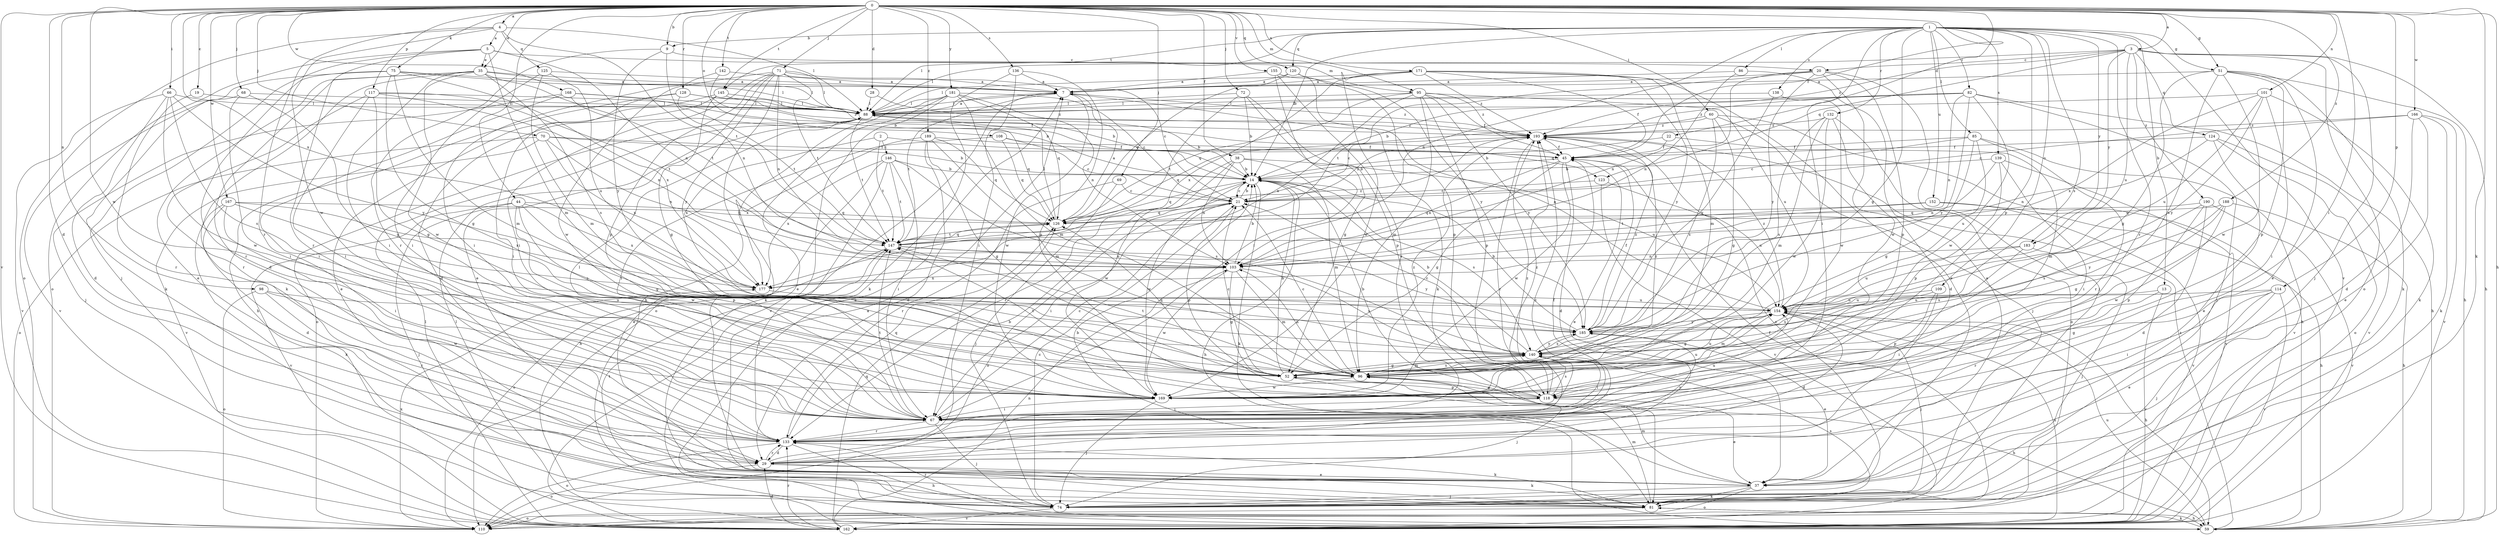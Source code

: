 strict digraph  {
0;
1;
2;
3;
4;
5;
7;
9;
13;
14;
19;
20;
21;
22;
28;
29;
35;
37;
38;
44;
45;
51;
52;
59;
60;
66;
67;
68;
69;
70;
71;
72;
74;
75;
81;
82;
85;
86;
88;
95;
96;
98;
101;
103;
108;
109;
110;
114;
117;
118;
120;
123;
124;
125;
126;
128;
132;
133;
136;
138;
139;
140;
142;
145;
146;
147;
152;
154;
155;
162;
166;
167;
168;
169;
171;
177;
181;
183;
185;
188;
189;
190;
193;
0 -> 3  [label=a];
0 -> 4  [label=a];
0 -> 9  [label=b];
0 -> 19  [label=c];
0 -> 22  [label=d];
0 -> 28  [label=d];
0 -> 29  [label=d];
0 -> 35  [label=e];
0 -> 38  [label=f];
0 -> 44  [label=f];
0 -> 45  [label=f];
0 -> 51  [label=g];
0 -> 59  [label=h];
0 -> 60  [label=i];
0 -> 66  [label=i];
0 -> 67  [label=i];
0 -> 68  [label=j];
0 -> 69  [label=j];
0 -> 70  [label=j];
0 -> 71  [label=j];
0 -> 72  [label=j];
0 -> 75  [label=k];
0 -> 81  [label=k];
0 -> 95  [label=m];
0 -> 98  [label=n];
0 -> 101  [label=n];
0 -> 108  [label=o];
0 -> 114  [label=p];
0 -> 117  [label=p];
0 -> 120  [label=q];
0 -> 128  [label=r];
0 -> 136  [label=s];
0 -> 142  [label=t];
0 -> 145  [label=t];
0 -> 155  [label=v];
0 -> 162  [label=v];
0 -> 166  [label=w];
0 -> 167  [label=w];
0 -> 168  [label=w];
0 -> 169  [label=w];
0 -> 171  [label=x];
0 -> 177  [label=x];
0 -> 181  [label=y];
0 -> 188  [label=z];
0 -> 189  [label=z];
1 -> 9  [label=b];
1 -> 13  [label=b];
1 -> 14  [label=b];
1 -> 51  [label=g];
1 -> 52  [label=g];
1 -> 67  [label=i];
1 -> 82  [label=l];
1 -> 85  [label=l];
1 -> 86  [label=l];
1 -> 88  [label=l];
1 -> 103  [label=n];
1 -> 109  [label=o];
1 -> 118  [label=p];
1 -> 120  [label=q];
1 -> 132  [label=r];
1 -> 133  [label=r];
1 -> 138  [label=s];
1 -> 139  [label=s];
1 -> 140  [label=s];
1 -> 145  [label=t];
1 -> 152  [label=u];
1 -> 162  [label=v];
1 -> 183  [label=y];
2 -> 123  [label=q];
2 -> 146  [label=t];
2 -> 147  [label=t];
2 -> 177  [label=x];
3 -> 20  [label=c];
3 -> 59  [label=h];
3 -> 74  [label=j];
3 -> 88  [label=l];
3 -> 110  [label=o];
3 -> 123  [label=q];
3 -> 124  [label=q];
3 -> 154  [label=u];
3 -> 183  [label=y];
3 -> 190  [label=z];
3 -> 193  [label=z];
4 -> 5  [label=a];
4 -> 88  [label=l];
4 -> 110  [label=o];
4 -> 125  [label=q];
4 -> 133  [label=r];
4 -> 147  [label=t];
4 -> 169  [label=w];
5 -> 35  [label=e];
5 -> 74  [label=j];
5 -> 95  [label=m];
5 -> 96  [label=m];
5 -> 103  [label=n];
5 -> 110  [label=o];
5 -> 133  [label=r];
7 -> 88  [label=l];
7 -> 147  [label=t];
7 -> 162  [label=v];
7 -> 169  [label=w];
7 -> 193  [label=z];
9 -> 20  [label=c];
9 -> 103  [label=n];
9 -> 133  [label=r];
9 -> 185  [label=y];
13 -> 133  [label=r];
13 -> 154  [label=u];
13 -> 162  [label=v];
14 -> 21  [label=c];
14 -> 59  [label=h];
14 -> 81  [label=k];
14 -> 126  [label=q];
14 -> 140  [label=s];
14 -> 169  [label=w];
19 -> 88  [label=l];
19 -> 133  [label=r];
20 -> 7  [label=a];
20 -> 74  [label=j];
20 -> 103  [label=n];
20 -> 118  [label=p];
20 -> 147  [label=t];
20 -> 169  [label=w];
20 -> 185  [label=y];
21 -> 14  [label=b];
21 -> 67  [label=i];
21 -> 110  [label=o];
21 -> 118  [label=p];
21 -> 126  [label=q];
21 -> 193  [label=z];
22 -> 14  [label=b];
22 -> 45  [label=f];
22 -> 96  [label=m];
28 -> 88  [label=l];
28 -> 193  [label=z];
29 -> 14  [label=b];
29 -> 37  [label=e];
29 -> 81  [label=k];
29 -> 110  [label=o];
29 -> 133  [label=r];
29 -> 193  [label=z];
35 -> 7  [label=a];
35 -> 29  [label=d];
35 -> 37  [label=e];
35 -> 67  [label=i];
35 -> 81  [label=k];
35 -> 88  [label=l];
35 -> 140  [label=s];
35 -> 147  [label=t];
35 -> 169  [label=w];
37 -> 14  [label=b];
37 -> 74  [label=j];
37 -> 81  [label=k];
37 -> 96  [label=m];
37 -> 110  [label=o];
38 -> 14  [label=b];
38 -> 96  [label=m];
38 -> 103  [label=n];
38 -> 133  [label=r];
38 -> 154  [label=u];
38 -> 169  [label=w];
44 -> 52  [label=g];
44 -> 74  [label=j];
44 -> 118  [label=p];
44 -> 126  [label=q];
44 -> 162  [label=v];
44 -> 169  [label=w];
44 -> 177  [label=x];
45 -> 14  [label=b];
45 -> 29  [label=d];
45 -> 37  [label=e];
45 -> 52  [label=g];
45 -> 103  [label=n];
45 -> 169  [label=w];
51 -> 7  [label=a];
51 -> 37  [label=e];
51 -> 52  [label=g];
51 -> 59  [label=h];
51 -> 81  [label=k];
51 -> 118  [label=p];
51 -> 140  [label=s];
51 -> 169  [label=w];
52 -> 14  [label=b];
52 -> 21  [label=c];
52 -> 74  [label=j];
52 -> 118  [label=p];
52 -> 126  [label=q];
52 -> 147  [label=t];
59 -> 7  [label=a];
59 -> 81  [label=k];
59 -> 88  [label=l];
59 -> 154  [label=u];
59 -> 193  [label=z];
60 -> 21  [label=c];
60 -> 52  [label=g];
60 -> 59  [label=h];
60 -> 74  [label=j];
60 -> 140  [label=s];
60 -> 193  [label=z];
66 -> 29  [label=d];
66 -> 88  [label=l];
66 -> 140  [label=s];
66 -> 162  [label=v];
66 -> 169  [label=w];
66 -> 185  [label=y];
67 -> 21  [label=c];
67 -> 74  [label=j];
67 -> 88  [label=l];
67 -> 133  [label=r];
67 -> 147  [label=t];
67 -> 154  [label=u];
67 -> 193  [label=z];
68 -> 52  [label=g];
68 -> 67  [label=i];
68 -> 88  [label=l];
68 -> 162  [label=v];
69 -> 21  [label=c];
69 -> 74  [label=j];
69 -> 133  [label=r];
70 -> 14  [label=b];
70 -> 45  [label=f];
70 -> 103  [label=n];
70 -> 110  [label=o];
70 -> 162  [label=v];
70 -> 177  [label=x];
71 -> 7  [label=a];
71 -> 21  [label=c];
71 -> 37  [label=e];
71 -> 59  [label=h];
71 -> 67  [label=i];
71 -> 88  [label=l];
71 -> 103  [label=n];
71 -> 118  [label=p];
71 -> 147  [label=t];
71 -> 169  [label=w];
71 -> 185  [label=y];
72 -> 14  [label=b];
72 -> 52  [label=g];
72 -> 88  [label=l];
72 -> 118  [label=p];
72 -> 147  [label=t];
74 -> 7  [label=a];
74 -> 21  [label=c];
74 -> 133  [label=r];
74 -> 147  [label=t];
74 -> 162  [label=v];
74 -> 193  [label=z];
75 -> 7  [label=a];
75 -> 52  [label=g];
75 -> 81  [label=k];
75 -> 88  [label=l];
75 -> 96  [label=m];
75 -> 133  [label=r];
75 -> 177  [label=x];
81 -> 45  [label=f];
81 -> 59  [label=h];
81 -> 96  [label=m];
81 -> 110  [label=o];
81 -> 140  [label=s];
82 -> 14  [label=b];
82 -> 59  [label=h];
82 -> 74  [label=j];
82 -> 88  [label=l];
82 -> 103  [label=n];
82 -> 169  [label=w];
82 -> 185  [label=y];
82 -> 193  [label=z];
85 -> 21  [label=c];
85 -> 45  [label=f];
85 -> 52  [label=g];
85 -> 133  [label=r];
85 -> 154  [label=u];
85 -> 162  [label=v];
86 -> 7  [label=a];
86 -> 37  [label=e];
86 -> 103  [label=n];
88 -> 7  [label=a];
88 -> 14  [label=b];
88 -> 110  [label=o];
88 -> 126  [label=q];
88 -> 147  [label=t];
88 -> 193  [label=z];
95 -> 45  [label=f];
95 -> 88  [label=l];
95 -> 96  [label=m];
95 -> 118  [label=p];
95 -> 126  [label=q];
95 -> 154  [label=u];
95 -> 177  [label=x];
95 -> 185  [label=y];
95 -> 193  [label=z];
96 -> 21  [label=c];
96 -> 59  [label=h];
96 -> 103  [label=n];
96 -> 140  [label=s];
96 -> 147  [label=t];
96 -> 154  [label=u];
96 -> 169  [label=w];
96 -> 193  [label=z];
98 -> 110  [label=o];
98 -> 133  [label=r];
98 -> 154  [label=u];
98 -> 169  [label=w];
101 -> 67  [label=i];
101 -> 81  [label=k];
101 -> 88  [label=l];
101 -> 154  [label=u];
101 -> 177  [label=x];
101 -> 185  [label=y];
103 -> 14  [label=b];
103 -> 52  [label=g];
103 -> 96  [label=m];
103 -> 140  [label=s];
103 -> 169  [label=w];
103 -> 177  [label=x];
108 -> 21  [label=c];
108 -> 45  [label=f];
108 -> 67  [label=i];
108 -> 126  [label=q];
109 -> 67  [label=i];
109 -> 118  [label=p];
109 -> 140  [label=s];
109 -> 154  [label=u];
110 -> 177  [label=x];
114 -> 37  [label=e];
114 -> 52  [label=g];
114 -> 67  [label=i];
114 -> 74  [label=j];
114 -> 154  [label=u];
114 -> 162  [label=v];
117 -> 52  [label=g];
117 -> 67  [label=i];
117 -> 88  [label=l];
117 -> 103  [label=n];
117 -> 133  [label=r];
117 -> 147  [label=t];
118 -> 14  [label=b];
118 -> 37  [label=e];
118 -> 52  [label=g];
118 -> 67  [label=i];
118 -> 140  [label=s];
118 -> 193  [label=z];
120 -> 7  [label=a];
120 -> 81  [label=k];
120 -> 118  [label=p];
120 -> 126  [label=q];
123 -> 21  [label=c];
123 -> 154  [label=u];
123 -> 162  [label=v];
124 -> 37  [label=e];
124 -> 45  [label=f];
124 -> 103  [label=n];
124 -> 110  [label=o];
124 -> 162  [label=v];
125 -> 7  [label=a];
125 -> 67  [label=i];
125 -> 96  [label=m];
125 -> 154  [label=u];
126 -> 7  [label=a];
126 -> 88  [label=l];
126 -> 147  [label=t];
128 -> 59  [label=h];
128 -> 67  [label=i];
128 -> 88  [label=l];
128 -> 147  [label=t];
128 -> 193  [label=z];
132 -> 29  [label=d];
132 -> 96  [label=m];
132 -> 110  [label=o];
132 -> 140  [label=s];
132 -> 169  [label=w];
132 -> 193  [label=z];
133 -> 29  [label=d];
133 -> 45  [label=f];
133 -> 59  [label=h];
133 -> 81  [label=k];
133 -> 110  [label=o];
133 -> 126  [label=q];
133 -> 147  [label=t];
133 -> 185  [label=y];
136 -> 7  [label=a];
136 -> 67  [label=i];
136 -> 81  [label=k];
136 -> 118  [label=p];
138 -> 88  [label=l];
138 -> 169  [label=w];
138 -> 185  [label=y];
139 -> 14  [label=b];
139 -> 67  [label=i];
139 -> 103  [label=n];
139 -> 118  [label=p];
139 -> 162  [label=v];
140 -> 14  [label=b];
140 -> 21  [label=c];
140 -> 52  [label=g];
140 -> 67  [label=i];
140 -> 96  [label=m];
140 -> 185  [label=y];
142 -> 7  [label=a];
142 -> 14  [label=b];
142 -> 67  [label=i];
145 -> 14  [label=b];
145 -> 29  [label=d];
145 -> 37  [label=e];
145 -> 52  [label=g];
145 -> 88  [label=l];
146 -> 14  [label=b];
146 -> 37  [label=e];
146 -> 59  [label=h];
146 -> 67  [label=i];
146 -> 140  [label=s];
146 -> 147  [label=t];
146 -> 177  [label=x];
147 -> 103  [label=n];
147 -> 110  [label=o];
147 -> 126  [label=q];
147 -> 185  [label=y];
147 -> 193  [label=z];
152 -> 59  [label=h];
152 -> 126  [label=q];
152 -> 147  [label=t];
152 -> 162  [label=v];
154 -> 7  [label=a];
154 -> 29  [label=d];
154 -> 52  [label=g];
154 -> 59  [label=h];
154 -> 74  [label=j];
154 -> 96  [label=m];
154 -> 185  [label=y];
154 -> 193  [label=z];
155 -> 7  [label=a];
155 -> 67  [label=i];
155 -> 133  [label=r];
155 -> 185  [label=y];
162 -> 29  [label=d];
162 -> 88  [label=l];
162 -> 103  [label=n];
162 -> 126  [label=q];
162 -> 133  [label=r];
162 -> 154  [label=u];
166 -> 21  [label=c];
166 -> 29  [label=d];
166 -> 37  [label=e];
166 -> 81  [label=k];
166 -> 162  [label=v];
166 -> 193  [label=z];
167 -> 29  [label=d];
167 -> 67  [label=i];
167 -> 81  [label=k];
167 -> 126  [label=q];
167 -> 140  [label=s];
167 -> 177  [label=x];
168 -> 14  [label=b];
168 -> 45  [label=f];
168 -> 67  [label=i];
168 -> 74  [label=j];
168 -> 88  [label=l];
169 -> 67  [label=i];
169 -> 74  [label=j];
169 -> 154  [label=u];
169 -> 193  [label=z];
171 -> 7  [label=a];
171 -> 37  [label=e];
171 -> 45  [label=f];
171 -> 88  [label=l];
171 -> 96  [label=m];
171 -> 169  [label=w];
171 -> 177  [label=x];
171 -> 185  [label=y];
171 -> 193  [label=z];
177 -> 154  [label=u];
181 -> 21  [label=c];
181 -> 37  [label=e];
181 -> 81  [label=k];
181 -> 88  [label=l];
181 -> 96  [label=m];
181 -> 103  [label=n];
181 -> 110  [label=o];
181 -> 126  [label=q];
183 -> 74  [label=j];
183 -> 103  [label=n];
183 -> 140  [label=s];
183 -> 154  [label=u];
185 -> 14  [label=b];
185 -> 37  [label=e];
185 -> 45  [label=f];
185 -> 140  [label=s];
185 -> 193  [label=z];
188 -> 52  [label=g];
188 -> 59  [label=h];
188 -> 126  [label=q];
188 -> 169  [label=w];
188 -> 185  [label=y];
189 -> 29  [label=d];
189 -> 45  [label=f];
189 -> 52  [label=g];
189 -> 96  [label=m];
189 -> 126  [label=q];
189 -> 177  [label=x];
190 -> 29  [label=d];
190 -> 118  [label=p];
190 -> 126  [label=q];
190 -> 140  [label=s];
190 -> 162  [label=v];
193 -> 45  [label=f];
193 -> 126  [label=q];
193 -> 133  [label=r];
}
